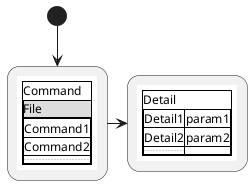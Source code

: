 @startuml
(*) --> "
{{
salt

{+
Command
{* File }
{#
Command1       
Command2
...
}
}

}}
" as main

main -right-> "
{{
salt

{+
Detail
{#
Detail1|param1       
Detail2|param2
...
}
}

}}
"

@enduml